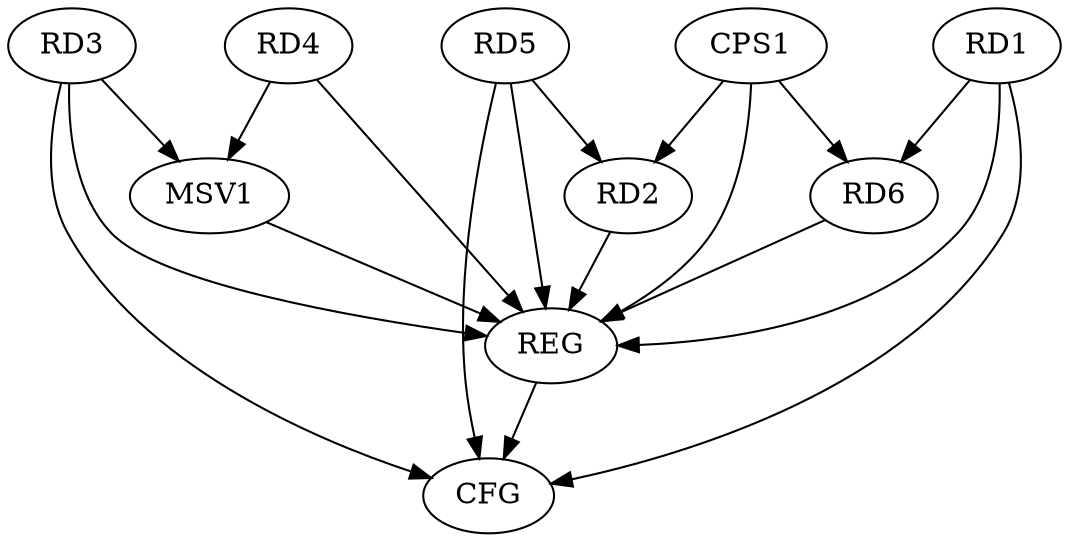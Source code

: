 strict digraph G {
  RD1 [ label="RD1" ];
  RD2 [ label="RD2" ];
  RD3 [ label="RD3" ];
  RD4 [ label="RD4" ];
  RD5 [ label="RD5" ];
  RD6 [ label="RD6" ];
  CPS1 [ label="CPS1" ];
  REG [ label="REG" ];
  CFG [ label="CFG" ];
  MSV1 [ label="MSV1" ];
  RD1 -> RD6;
  RD5 -> RD2;
  CPS1 -> RD2;
  CPS1 -> RD6;
  RD1 -> REG;
  RD2 -> REG;
  RD3 -> REG;
  RD4 -> REG;
  RD5 -> REG;
  RD6 -> REG;
  CPS1 -> REG;
  RD3 -> CFG;
  RD5 -> CFG;
  RD1 -> CFG;
  REG -> CFG;
  RD3 -> MSV1;
  RD4 -> MSV1;
  MSV1 -> REG;
}
